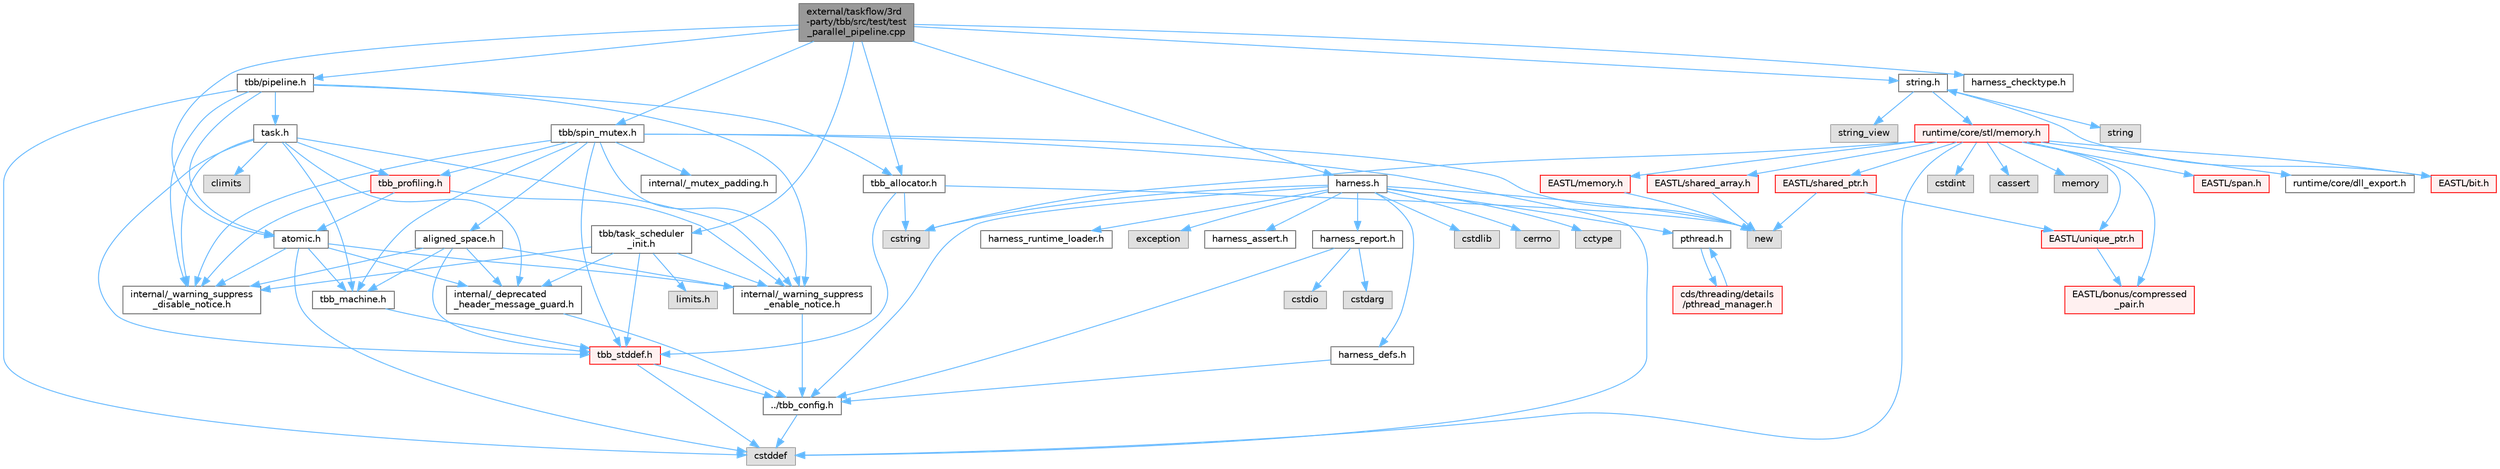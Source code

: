 digraph "external/taskflow/3rd-party/tbb/src/test/test_parallel_pipeline.cpp"
{
 // LATEX_PDF_SIZE
  bgcolor="transparent";
  edge [fontname=Helvetica,fontsize=10,labelfontname=Helvetica,labelfontsize=10];
  node [fontname=Helvetica,fontsize=10,shape=box,height=0.2,width=0.4];
  Node1 [id="Node000001",label="external/taskflow/3rd\l-party/tbb/src/test/test\l_parallel_pipeline.cpp",height=0.2,width=0.4,color="gray40", fillcolor="grey60", style="filled", fontcolor="black",tooltip=" "];
  Node1 -> Node2 [id="edge98_Node000001_Node000002",color="steelblue1",style="solid",tooltip=" "];
  Node2 [id="Node000002",label="tbb/pipeline.h",height=0.2,width=0.4,color="grey40", fillcolor="white", style="filled",URL="$pipeline_8h.html",tooltip=" "];
  Node2 -> Node3 [id="edge99_Node000002_Node000003",color="steelblue1",style="solid",tooltip=" "];
  Node3 [id="Node000003",label="internal/_warning_suppress\l_enable_notice.h",height=0.2,width=0.4,color="grey40", fillcolor="white", style="filled",URL="$__warning__suppress__enable__notice_8h.html",tooltip=" "];
  Node3 -> Node4 [id="edge100_Node000003_Node000004",color="steelblue1",style="solid",tooltip=" "];
  Node4 [id="Node000004",label="../tbb_config.h",height=0.2,width=0.4,color="grey40", fillcolor="white", style="filled",URL="$tbb__config_8h.html",tooltip=" "];
  Node4 -> Node5 [id="edge101_Node000004_Node000005",color="steelblue1",style="solid",tooltip=" "];
  Node5 [id="Node000005",label="cstddef",height=0.2,width=0.4,color="grey60", fillcolor="#E0E0E0", style="filled",tooltip=" "];
  Node2 -> Node6 [id="edge102_Node000002_Node000006",color="steelblue1",style="solid",tooltip=" "];
  Node6 [id="Node000006",label="atomic.h",height=0.2,width=0.4,color="grey40", fillcolor="white", style="filled",URL="$external_2taskflow_23rd-party_2tbb_2include_2tbb_2atomic_8h.html",tooltip=" "];
  Node6 -> Node7 [id="edge103_Node000006_Node000007",color="steelblue1",style="solid",tooltip=" "];
  Node7 [id="Node000007",label="internal/_deprecated\l_header_message_guard.h",height=0.2,width=0.4,color="grey40", fillcolor="white", style="filled",URL="$__deprecated__header__message__guard_8h.html",tooltip=" "];
  Node7 -> Node4 [id="edge104_Node000007_Node000004",color="steelblue1",style="solid",tooltip=" "];
  Node6 -> Node3 [id="edge105_Node000006_Node000003",color="steelblue1",style="solid",tooltip=" "];
  Node6 -> Node5 [id="edge106_Node000006_Node000005",color="steelblue1",style="solid",tooltip=" "];
  Node6 -> Node8 [id="edge107_Node000006_Node000008",color="steelblue1",style="solid",tooltip=" "];
  Node8 [id="Node000008",label="tbb_machine.h",height=0.2,width=0.4,color="grey40", fillcolor="white", style="filled",URL="$tbb__machine_8h.html",tooltip=" "];
  Node8 -> Node9 [id="edge108_Node000008_Node000009",color="steelblue1",style="solid",tooltip=" "];
  Node9 [id="Node000009",label="tbb_stddef.h",height=0.2,width=0.4,color="red", fillcolor="#FFF0F0", style="filled",URL="$tbb__stddef_8h.html",tooltip=" "];
  Node9 -> Node4 [id="edge109_Node000009_Node000004",color="steelblue1",style="solid",tooltip=" "];
  Node9 -> Node5 [id="edge110_Node000009_Node000005",color="steelblue1",style="solid",tooltip=" "];
  Node6 -> Node11 [id="edge111_Node000006_Node000011",color="steelblue1",style="solid",tooltip=" "];
  Node11 [id="Node000011",label="internal/_warning_suppress\l_disable_notice.h",height=0.2,width=0.4,color="grey40", fillcolor="white", style="filled",URL="$__warning__suppress__disable__notice_8h.html",tooltip=" "];
  Node2 -> Node12 [id="edge112_Node000002_Node000012",color="steelblue1",style="solid",tooltip=" "];
  Node12 [id="Node000012",label="task.h",height=0.2,width=0.4,color="grey40", fillcolor="white", style="filled",URL="$task_8h.html",tooltip=" "];
  Node12 -> Node7 [id="edge113_Node000012_Node000007",color="steelblue1",style="solid",tooltip=" "];
  Node12 -> Node3 [id="edge114_Node000012_Node000003",color="steelblue1",style="solid",tooltip=" "];
  Node12 -> Node9 [id="edge115_Node000012_Node000009",color="steelblue1",style="solid",tooltip=" "];
  Node12 -> Node8 [id="edge116_Node000012_Node000008",color="steelblue1",style="solid",tooltip=" "];
  Node12 -> Node13 [id="edge117_Node000012_Node000013",color="steelblue1",style="solid",tooltip=" "];
  Node13 [id="Node000013",label="tbb_profiling.h",height=0.2,width=0.4,color="red", fillcolor="#FFF0F0", style="filled",URL="$tbb__profiling_8h.html",tooltip=" "];
  Node13 -> Node3 [id="edge118_Node000013_Node000003",color="steelblue1",style="solid",tooltip=" "];
  Node13 -> Node6 [id="edge119_Node000013_Node000006",color="steelblue1",style="solid",tooltip=" "];
  Node13 -> Node11 [id="edge120_Node000013_Node000011",color="steelblue1",style="solid",tooltip=" "];
  Node12 -> Node15 [id="edge121_Node000012_Node000015",color="steelblue1",style="solid",tooltip=" "];
  Node15 [id="Node000015",label="climits",height=0.2,width=0.4,color="grey60", fillcolor="#E0E0E0", style="filled",tooltip=" "];
  Node12 -> Node11 [id="edge122_Node000012_Node000011",color="steelblue1",style="solid",tooltip=" "];
  Node2 -> Node16 [id="edge123_Node000002_Node000016",color="steelblue1",style="solid",tooltip=" "];
  Node16 [id="Node000016",label="tbb_allocator.h",height=0.2,width=0.4,color="grey40", fillcolor="white", style="filled",URL="$tbb__allocator_8h.html",tooltip=" "];
  Node16 -> Node9 [id="edge124_Node000016_Node000009",color="steelblue1",style="solid",tooltip=" "];
  Node16 -> Node17 [id="edge125_Node000016_Node000017",color="steelblue1",style="solid",tooltip=" "];
  Node17 [id="Node000017",label="new",height=0.2,width=0.4,color="grey60", fillcolor="#E0E0E0", style="filled",tooltip=" "];
  Node16 -> Node18 [id="edge126_Node000016_Node000018",color="steelblue1",style="solid",tooltip=" "];
  Node18 [id="Node000018",label="cstring",height=0.2,width=0.4,color="grey60", fillcolor="#E0E0E0", style="filled",tooltip=" "];
  Node2 -> Node5 [id="edge127_Node000002_Node000005",color="steelblue1",style="solid",tooltip=" "];
  Node2 -> Node11 [id="edge128_Node000002_Node000011",color="steelblue1",style="solid",tooltip=" "];
  Node1 -> Node6 [id="edge129_Node000001_Node000006",color="steelblue1",style="solid",tooltip=" "];
  Node1 -> Node19 [id="edge130_Node000001_Node000019",color="steelblue1",style="solid",tooltip=" "];
  Node19 [id="Node000019",label="harness.h",height=0.2,width=0.4,color="grey40", fillcolor="white", style="filled",URL="$harness_8h.html",tooltip=" "];
  Node19 -> Node4 [id="edge131_Node000019_Node000004",color="steelblue1",style="solid",tooltip=" "];
  Node19 -> Node20 [id="edge132_Node000019_Node000020",color="steelblue1",style="solid",tooltip=" "];
  Node20 [id="Node000020",label="harness_defs.h",height=0.2,width=0.4,color="grey40", fillcolor="white", style="filled",URL="$harness__defs_8h.html",tooltip=" "];
  Node20 -> Node4 [id="edge133_Node000020_Node000004",color="steelblue1",style="solid",tooltip=" "];
  Node19 -> Node21 [id="edge134_Node000019_Node000021",color="steelblue1",style="solid",tooltip=" "];
  Node21 [id="Node000021",label="cstdlib",height=0.2,width=0.4,color="grey60", fillcolor="#E0E0E0", style="filled",tooltip=" "];
  Node19 -> Node18 [id="edge135_Node000019_Node000018",color="steelblue1",style="solid",tooltip=" "];
  Node19 -> Node22 [id="edge136_Node000019_Node000022",color="steelblue1",style="solid",tooltip=" "];
  Node22 [id="Node000022",label="cerrno",height=0.2,width=0.4,color="grey60", fillcolor="#E0E0E0", style="filled",tooltip=" "];
  Node19 -> Node23 [id="edge137_Node000019_Node000023",color="steelblue1",style="solid",tooltip=" "];
  Node23 [id="Node000023",label="cctype",height=0.2,width=0.4,color="grey60", fillcolor="#E0E0E0", style="filled",tooltip=" "];
  Node19 -> Node17 [id="edge138_Node000019_Node000017",color="steelblue1",style="solid",tooltip=" "];
  Node19 -> Node24 [id="edge139_Node000019_Node000024",color="steelblue1",style="solid",tooltip=" "];
  Node24 [id="Node000024",label="pthread.h",height=0.2,width=0.4,color="grey40", fillcolor="white", style="filled",URL="$pthread_8h.html",tooltip=" "];
  Node24 -> Node25 [id="edge140_Node000024_Node000025",color="steelblue1",style="solid",tooltip=" "];
  Node25 [id="Node000025",label="cds/threading/details\l/pthread_manager.h",height=0.2,width=0.4,color="red", fillcolor="#FFF0F0", style="filled",URL="$pthread__manager_8h.html",tooltip=" "];
  Node25 -> Node24 [id="edge141_Node000025_Node000024",color="steelblue1",style="solid",tooltip=" "];
  Node19 -> Node70 [id="edge142_Node000019_Node000070",color="steelblue1",style="solid",tooltip=" "];
  Node70 [id="Node000070",label="harness_runtime_loader.h",height=0.2,width=0.4,color="grey40", fillcolor="white", style="filled",URL="$harness__runtime__loader_8h.html",tooltip=" "];
  Node19 -> Node71 [id="edge143_Node000019_Node000071",color="steelblue1",style="solid",tooltip=" "];
  Node71 [id="Node000071",label="harness_report.h",height=0.2,width=0.4,color="grey40", fillcolor="white", style="filled",URL="$harness__report_8h.html",tooltip=" "];
  Node71 -> Node72 [id="edge144_Node000071_Node000072",color="steelblue1",style="solid",tooltip=" "];
  Node72 [id="Node000072",label="cstdio",height=0.2,width=0.4,color="grey60", fillcolor="#E0E0E0", style="filled",tooltip=" "];
  Node71 -> Node73 [id="edge145_Node000071_Node000073",color="steelblue1",style="solid",tooltip=" "];
  Node73 [id="Node000073",label="cstdarg",height=0.2,width=0.4,color="grey60", fillcolor="#E0E0E0", style="filled",tooltip=" "];
  Node71 -> Node4 [id="edge146_Node000071_Node000004",color="steelblue1",style="solid",tooltip=" "];
  Node19 -> Node37 [id="edge147_Node000019_Node000037",color="steelblue1",style="solid",tooltip=" "];
  Node37 [id="Node000037",label="exception",height=0.2,width=0.4,color="grey60", fillcolor="#E0E0E0", style="filled",tooltip=" "];
  Node19 -> Node74 [id="edge148_Node000019_Node000074",color="steelblue1",style="solid",tooltip=" "];
  Node74 [id="Node000074",label="harness_assert.h",height=0.2,width=0.4,color="grey40", fillcolor="white", style="filled",URL="$harness__assert_8h.html",tooltip=" "];
  Node1 -> Node75 [id="edge149_Node000001_Node000075",color="steelblue1",style="solid",tooltip=" "];
  Node75 [id="Node000075",label="string.h",height=0.2,width=0.4,color="grey40", fillcolor="white", style="filled",URL="$string_8h.html",tooltip=" "];
  Node75 -> Node39 [id="edge150_Node000075_Node000039",color="steelblue1",style="solid",tooltip=" "];
  Node39 [id="Node000039",label="string",height=0.2,width=0.4,color="grey60", fillcolor="#E0E0E0", style="filled",tooltip=" "];
  Node75 -> Node76 [id="edge151_Node000075_Node000076",color="steelblue1",style="solid",tooltip=" "];
  Node76 [id="Node000076",label="string_view",height=0.2,width=0.4,color="grey60", fillcolor="#E0E0E0", style="filled",tooltip=" "];
  Node75 -> Node77 [id="edge152_Node000075_Node000077",color="steelblue1",style="solid",tooltip=" "];
  Node77 [id="Node000077",label="runtime/core/stl/memory.h",height=0.2,width=0.4,color="red", fillcolor="#FFF0F0", style="filled",URL="$runtime_2core_2stl_2memory_8h.html",tooltip=" "];
  Node77 -> Node5 [id="edge153_Node000077_Node000005",color="steelblue1",style="solid",tooltip=" "];
  Node77 -> Node36 [id="edge154_Node000077_Node000036",color="steelblue1",style="solid",tooltip=" "];
  Node36 [id="Node000036",label="cstdint",height=0.2,width=0.4,color="grey60", fillcolor="#E0E0E0", style="filled",tooltip=" "];
  Node77 -> Node78 [id="edge155_Node000077_Node000078",color="steelblue1",style="solid",tooltip=" "];
  Node78 [id="Node000078",label="cassert",height=0.2,width=0.4,color="grey60", fillcolor="#E0E0E0", style="filled",tooltip=" "];
  Node77 -> Node40 [id="edge156_Node000077_Node000040",color="steelblue1",style="solid",tooltip=" "];
  Node40 [id="Node000040",label="memory",height=0.2,width=0.4,color="grey60", fillcolor="#E0E0E0", style="filled",tooltip=" "];
  Node77 -> Node18 [id="edge157_Node000077_Node000018",color="steelblue1",style="solid",tooltip=" "];
  Node77 -> Node79 [id="edge158_Node000077_Node000079",color="steelblue1",style="solid",tooltip=" "];
  Node79 [id="Node000079",label="EASTL/bit.h",height=0.2,width=0.4,color="red", fillcolor="#FFF0F0", style="filled",URL="$bit_8h.html",tooltip=" "];
  Node79 -> Node75 [id="edge159_Node000079_Node000075",color="steelblue1",style="solid",tooltip=" "];
  Node77 -> Node99 [id="edge160_Node000077_Node000099",color="steelblue1",style="solid",tooltip=" "];
  Node99 [id="Node000099",label="EASTL/memory.h",height=0.2,width=0.4,color="red", fillcolor="#FFF0F0", style="filled",URL="$runtime_2_e_a_s_t_l_2include_2_e_a_s_t_l_2memory_8h.html",tooltip=" "];
  Node99 -> Node17 [id="edge161_Node000099_Node000017",color="steelblue1",style="solid",tooltip=" "];
  Node77 -> Node124 [id="edge162_Node000077_Node000124",color="steelblue1",style="solid",tooltip=" "];
  Node124 [id="Node000124",label="EASTL/shared_array.h",height=0.2,width=0.4,color="red", fillcolor="#FFF0F0", style="filled",URL="$shared__array_8h.html",tooltip=" "];
  Node124 -> Node17 [id="edge163_Node000124_Node000017",color="steelblue1",style="solid",tooltip=" "];
  Node77 -> Node126 [id="edge164_Node000077_Node000126",color="steelblue1",style="solid",tooltip=" "];
  Node126 [id="Node000126",label="EASTL/unique_ptr.h",height=0.2,width=0.4,color="red", fillcolor="#FFF0F0", style="filled",URL="$unique__ptr_8h.html",tooltip=" "];
  Node126 -> Node127 [id="edge165_Node000126_Node000127",color="steelblue1",style="solid",tooltip=" "];
  Node127 [id="Node000127",label="EASTL/bonus/compressed\l_pair.h",height=0.2,width=0.4,color="red", fillcolor="#FFF0F0", style="filled",URL="$compressed__pair_8h.html",tooltip=" "];
  Node77 -> Node129 [id="edge166_Node000077_Node000129",color="steelblue1",style="solid",tooltip=" "];
  Node129 [id="Node000129",label="EASTL/shared_ptr.h",height=0.2,width=0.4,color="red", fillcolor="#FFF0F0", style="filled",URL="$shared__ptr_8h.html",tooltip=" "];
  Node129 -> Node126 [id="edge167_Node000129_Node000126",color="steelblue1",style="solid",tooltip=" "];
  Node129 -> Node17 [id="edge168_Node000129_Node000017",color="steelblue1",style="solid",tooltip=" "];
  Node77 -> Node209 [id="edge169_Node000077_Node000209",color="steelblue1",style="solid",tooltip=" "];
  Node209 [id="Node000209",label="EASTL/span.h",height=0.2,width=0.4,color="red", fillcolor="#FFF0F0", style="filled",URL="$span_8h.html",tooltip=" "];
  Node77 -> Node127 [id="edge170_Node000077_Node000127",color="steelblue1",style="solid",tooltip=" "];
  Node77 -> Node212 [id="edge171_Node000077_Node000212",color="steelblue1",style="solid",tooltip=" "];
  Node212 [id="Node000212",label="runtime/core/dll_export.h",height=0.2,width=0.4,color="grey40", fillcolor="white", style="filled",URL="$dll__export_8h.html",tooltip=" "];
  Node1 -> Node16 [id="edge172_Node000001_Node000016",color="steelblue1",style="solid",tooltip=" "];
  Node1 -> Node214 [id="edge173_Node000001_Node000214",color="steelblue1",style="solid",tooltip=" "];
  Node214 [id="Node000214",label="tbb/spin_mutex.h",height=0.2,width=0.4,color="grey40", fillcolor="white", style="filled",URL="$external_2taskflow_23rd-party_2tbb_2include_2tbb_2spin__mutex_8h.html",tooltip=" "];
  Node214 -> Node3 [id="edge174_Node000214_Node000003",color="steelblue1",style="solid",tooltip=" "];
  Node214 -> Node5 [id="edge175_Node000214_Node000005",color="steelblue1",style="solid",tooltip=" "];
  Node214 -> Node17 [id="edge176_Node000214_Node000017",color="steelblue1",style="solid",tooltip=" "];
  Node214 -> Node215 [id="edge177_Node000214_Node000215",color="steelblue1",style="solid",tooltip=" "];
  Node215 [id="Node000215",label="aligned_space.h",height=0.2,width=0.4,color="grey40", fillcolor="white", style="filled",URL="$aligned__space_8h.html",tooltip=" "];
  Node215 -> Node7 [id="edge178_Node000215_Node000007",color="steelblue1",style="solid",tooltip=" "];
  Node215 -> Node3 [id="edge179_Node000215_Node000003",color="steelblue1",style="solid",tooltip=" "];
  Node215 -> Node9 [id="edge180_Node000215_Node000009",color="steelblue1",style="solid",tooltip=" "];
  Node215 -> Node8 [id="edge181_Node000215_Node000008",color="steelblue1",style="solid",tooltip=" "];
  Node215 -> Node11 [id="edge182_Node000215_Node000011",color="steelblue1",style="solid",tooltip=" "];
  Node214 -> Node9 [id="edge183_Node000214_Node000009",color="steelblue1",style="solid",tooltip=" "];
  Node214 -> Node8 [id="edge184_Node000214_Node000008",color="steelblue1",style="solid",tooltip=" "];
  Node214 -> Node13 [id="edge185_Node000214_Node000013",color="steelblue1",style="solid",tooltip=" "];
  Node214 -> Node216 [id="edge186_Node000214_Node000216",color="steelblue1",style="solid",tooltip=" "];
  Node216 [id="Node000216",label="internal/_mutex_padding.h",height=0.2,width=0.4,color="grey40", fillcolor="white", style="filled",URL="$__mutex__padding_8h.html",tooltip=" "];
  Node214 -> Node11 [id="edge187_Node000214_Node000011",color="steelblue1",style="solid",tooltip=" "];
  Node1 -> Node217 [id="edge188_Node000001_Node000217",color="steelblue1",style="solid",tooltip=" "];
  Node217 [id="Node000217",label="harness_checktype.h",height=0.2,width=0.4,color="grey40", fillcolor="white", style="filled",URL="$harness__checktype_8h.html",tooltip=" "];
  Node1 -> Node218 [id="edge189_Node000001_Node000218",color="steelblue1",style="solid",tooltip=" "];
  Node218 [id="Node000218",label="tbb/task_scheduler\l_init.h",height=0.2,width=0.4,color="grey40", fillcolor="white", style="filled",URL="$task__scheduler__init_8h.html",tooltip=" "];
  Node218 -> Node7 [id="edge190_Node000218_Node000007",color="steelblue1",style="solid",tooltip=" "];
  Node218 -> Node3 [id="edge191_Node000218_Node000003",color="steelblue1",style="solid",tooltip=" "];
  Node218 -> Node9 [id="edge192_Node000218_Node000009",color="steelblue1",style="solid",tooltip=" "];
  Node218 -> Node93 [id="edge193_Node000218_Node000093",color="steelblue1",style="solid",tooltip=" "];
  Node93 [id="Node000093",label="limits.h",height=0.2,width=0.4,color="grey60", fillcolor="#E0E0E0", style="filled",tooltip=" "];
  Node218 -> Node11 [id="edge194_Node000218_Node000011",color="steelblue1",style="solid",tooltip=" "];
}
